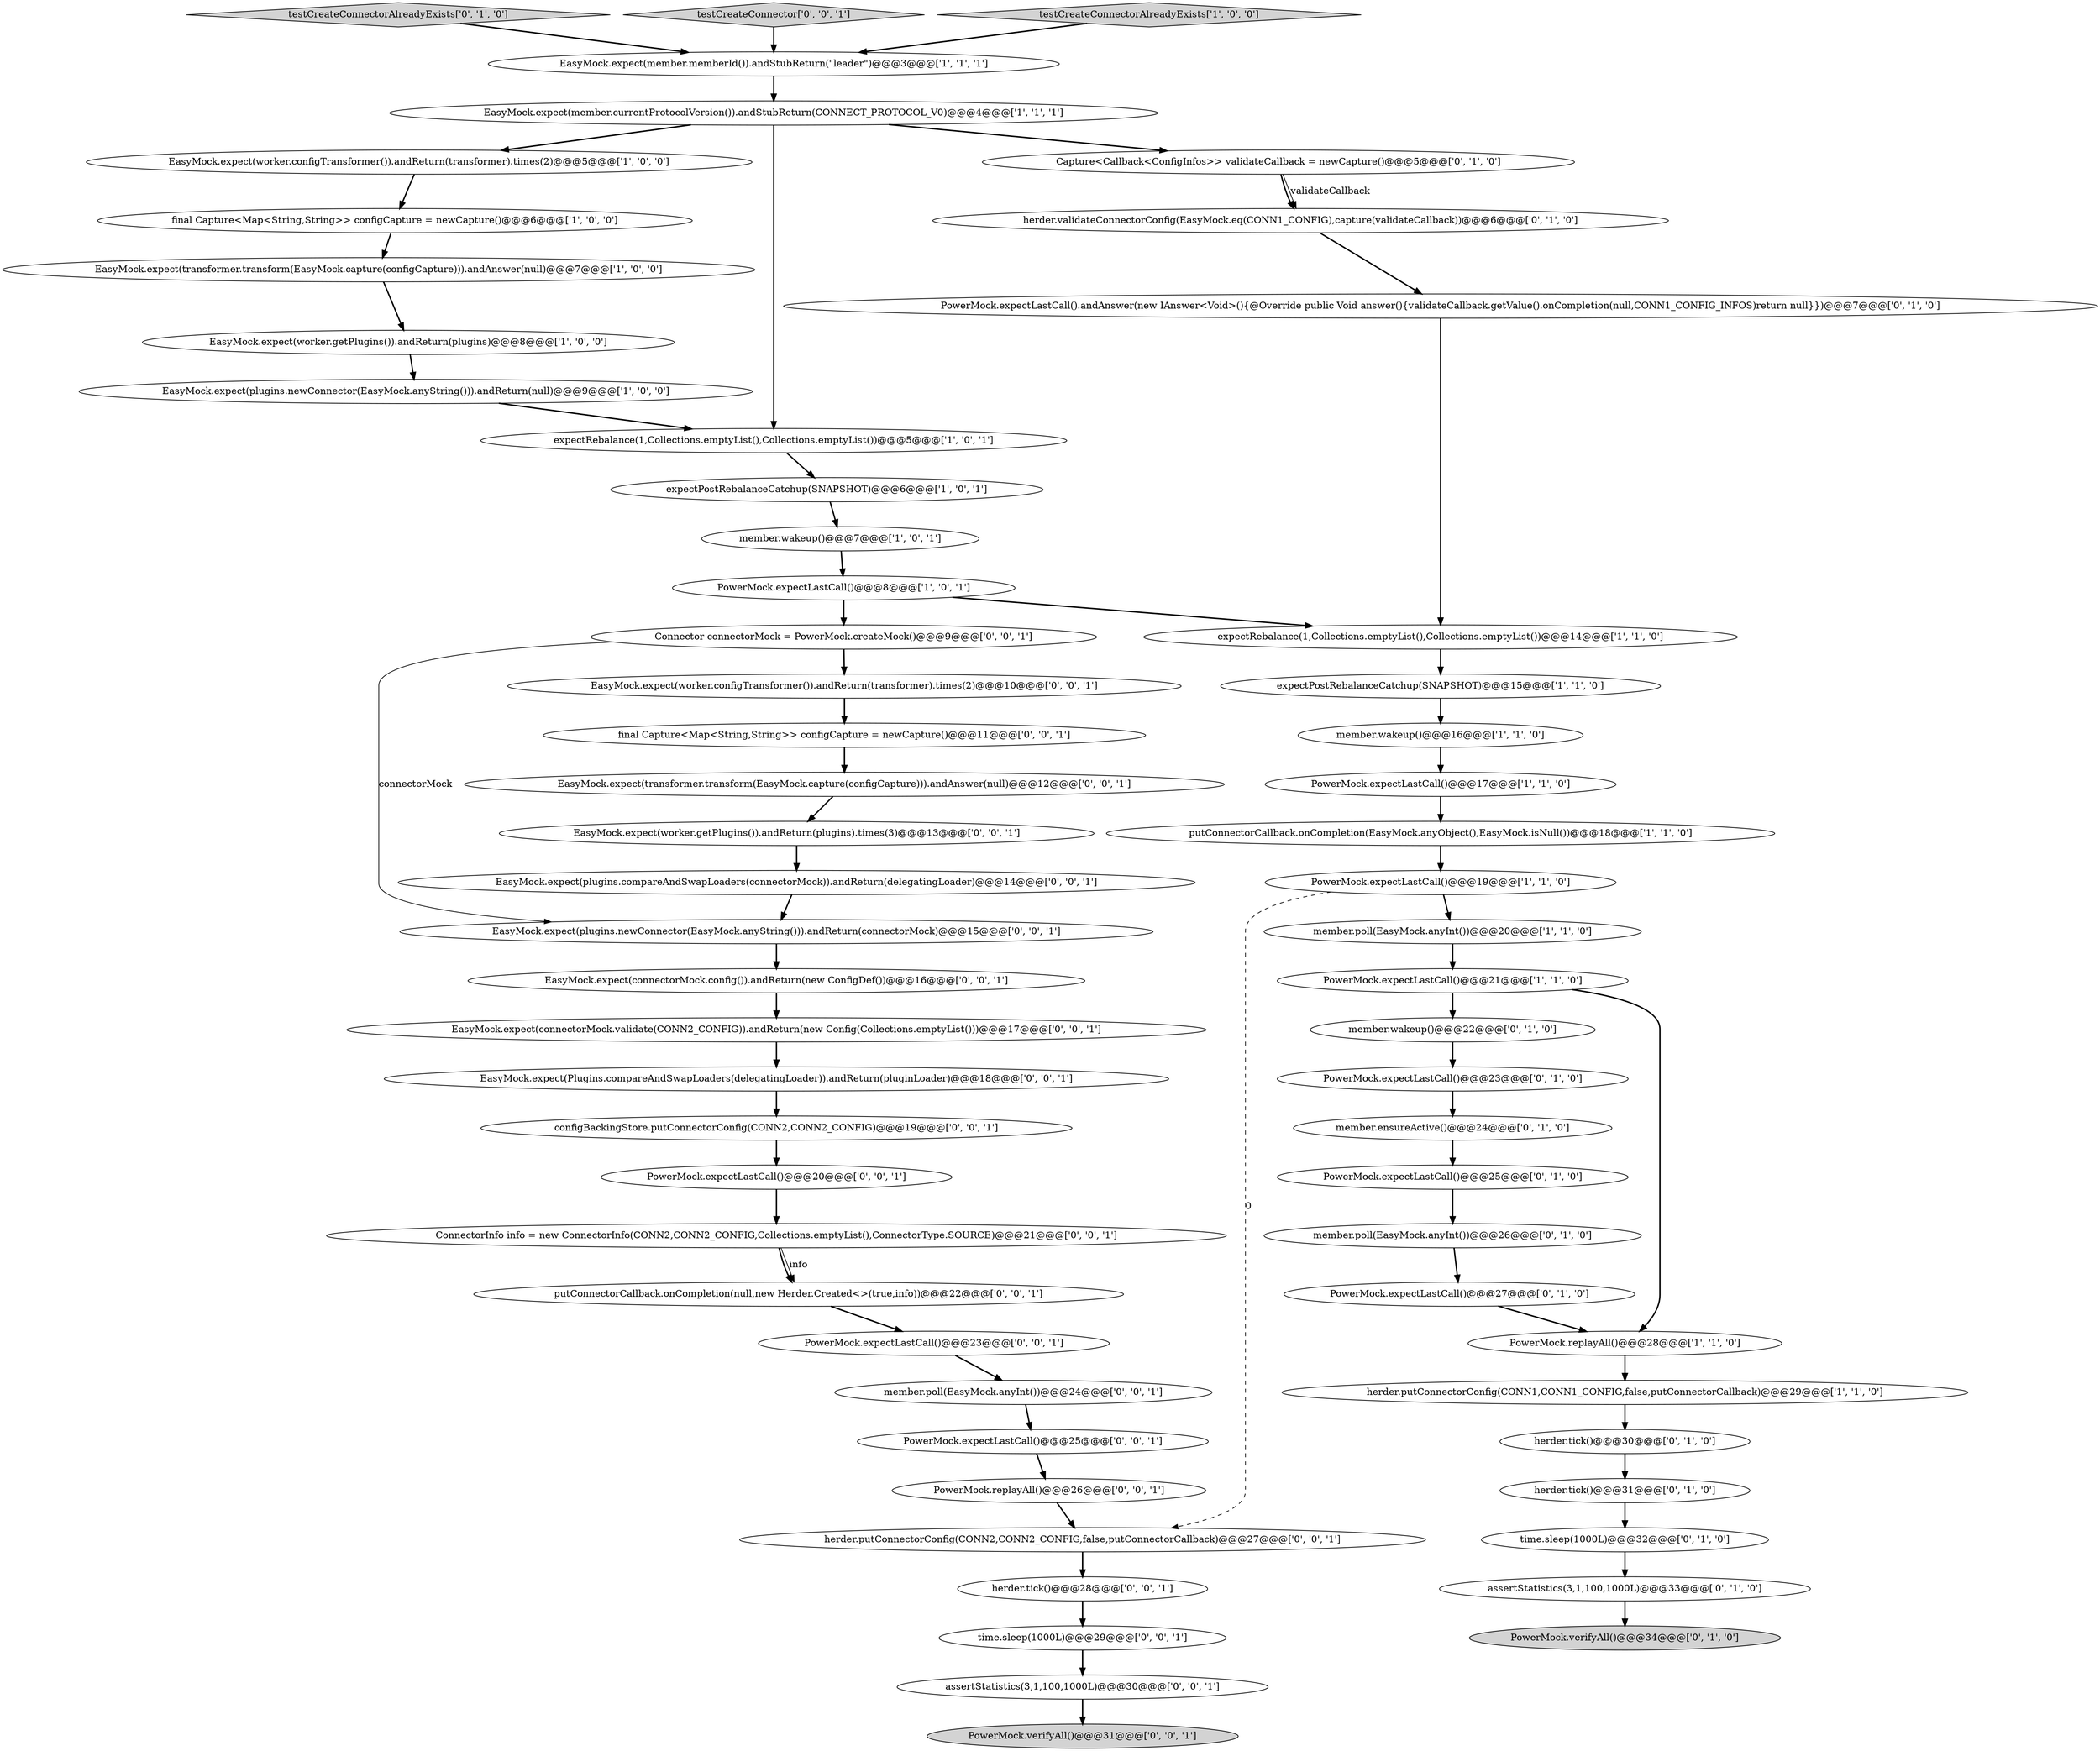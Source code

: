 digraph {
14 [style = filled, label = "putConnectorCallback.onCompletion(EasyMock.anyObject(),EasyMock.isNull())@@@18@@@['1', '1', '0']", fillcolor = white, shape = ellipse image = "AAA0AAABBB1BBB"];
33 [style = filled, label = "member.wakeup()@@@22@@@['0', '1', '0']", fillcolor = white, shape = ellipse image = "AAA1AAABBB2BBB"];
46 [style = filled, label = "EasyMock.expect(worker.configTransformer()).andReturn(transformer).times(2)@@@10@@@['0', '0', '1']", fillcolor = white, shape = ellipse image = "AAA0AAABBB3BBB"];
48 [style = filled, label = "PowerMock.expectLastCall()@@@23@@@['0', '0', '1']", fillcolor = white, shape = ellipse image = "AAA0AAABBB3BBB"];
44 [style = filled, label = "member.poll(EasyMock.anyInt())@@@24@@@['0', '0', '1']", fillcolor = white, shape = ellipse image = "AAA0AAABBB3BBB"];
43 [style = filled, label = "Connector connectorMock = PowerMock.createMock()@@@9@@@['0', '0', '1']", fillcolor = white, shape = ellipse image = "AAA0AAABBB3BBB"];
12 [style = filled, label = "expectRebalance(1,Collections.emptyList(),Collections.emptyList())@@@5@@@['1', '0', '1']", fillcolor = white, shape = ellipse image = "AAA0AAABBB1BBB"];
60 [style = filled, label = "herder.tick()@@@28@@@['0', '0', '1']", fillcolor = white, shape = ellipse image = "AAA0AAABBB3BBB"];
22 [style = filled, label = "member.poll(EasyMock.anyInt())@@@26@@@['0', '1', '0']", fillcolor = white, shape = ellipse image = "AAA1AAABBB2BBB"];
25 [style = filled, label = "time.sleep(1000L)@@@32@@@['0', '1', '0']", fillcolor = white, shape = ellipse image = "AAA0AAABBB2BBB"];
30 [style = filled, label = "testCreateConnectorAlreadyExists['0', '1', '0']", fillcolor = lightgray, shape = diamond image = "AAA0AAABBB2BBB"];
8 [style = filled, label = "EasyMock.expect(worker.configTransformer()).andReturn(transformer).times(2)@@@5@@@['1', '0', '0']", fillcolor = white, shape = ellipse image = "AAA0AAABBB1BBB"];
47 [style = filled, label = "PowerMock.verifyAll()@@@31@@@['0', '0', '1']", fillcolor = lightgray, shape = ellipse image = "AAA0AAABBB3BBB"];
34 [style = filled, label = "PowerMock.expectLastCall()@@@23@@@['0', '1', '0']", fillcolor = white, shape = ellipse image = "AAA1AAABBB2BBB"];
59 [style = filled, label = "PowerMock.expectLastCall()@@@20@@@['0', '0', '1']", fillcolor = white, shape = ellipse image = "AAA0AAABBB3BBB"];
52 [style = filled, label = "PowerMock.replayAll()@@@26@@@['0', '0', '1']", fillcolor = white, shape = ellipse image = "AAA0AAABBB3BBB"];
20 [style = filled, label = "expectRebalance(1,Collections.emptyList(),Collections.emptyList())@@@14@@@['1', '1', '0']", fillcolor = white, shape = ellipse image = "AAA0AAABBB1BBB"];
58 [style = filled, label = "final Capture<Map<String,String>> configCapture = newCapture()@@@11@@@['0', '0', '1']", fillcolor = white, shape = ellipse image = "AAA0AAABBB3BBB"];
35 [style = filled, label = "herder.tick()@@@30@@@['0', '1', '0']", fillcolor = white, shape = ellipse image = "AAA0AAABBB2BBB"];
19 [style = filled, label = "PowerMock.replayAll()@@@28@@@['1', '1', '0']", fillcolor = white, shape = ellipse image = "AAA0AAABBB1BBB"];
1 [style = filled, label = "expectPostRebalanceCatchup(SNAPSHOT)@@@15@@@['1', '1', '0']", fillcolor = white, shape = ellipse image = "AAA0AAABBB1BBB"];
5 [style = filled, label = "PowerMock.expectLastCall()@@@8@@@['1', '0', '1']", fillcolor = white, shape = ellipse image = "AAA0AAABBB1BBB"];
26 [style = filled, label = "assertStatistics(3,1,100,1000L)@@@33@@@['0', '1', '0']", fillcolor = white, shape = ellipse image = "AAA0AAABBB2BBB"];
18 [style = filled, label = "herder.putConnectorConfig(CONN1,CONN1_CONFIG,false,putConnectorCallback)@@@29@@@['1', '1', '0']", fillcolor = white, shape = ellipse image = "AAA0AAABBB1BBB"];
55 [style = filled, label = "testCreateConnector['0', '0', '1']", fillcolor = lightgray, shape = diamond image = "AAA0AAABBB3BBB"];
28 [style = filled, label = "PowerMock.expectLastCall()@@@27@@@['0', '1', '0']", fillcolor = white, shape = ellipse image = "AAA1AAABBB2BBB"];
56 [style = filled, label = "EasyMock.expect(worker.getPlugins()).andReturn(plugins).times(3)@@@13@@@['0', '0', '1']", fillcolor = white, shape = ellipse image = "AAA0AAABBB3BBB"];
7 [style = filled, label = "PowerMock.expectLastCall()@@@17@@@['1', '1', '0']", fillcolor = white, shape = ellipse image = "AAA0AAABBB1BBB"];
11 [style = filled, label = "PowerMock.expectLastCall()@@@19@@@['1', '1', '0']", fillcolor = white, shape = ellipse image = "AAA0AAABBB1BBB"];
29 [style = filled, label = "Capture<Callback<ConfigInfos>> validateCallback = newCapture()@@@5@@@['0', '1', '0']", fillcolor = white, shape = ellipse image = "AAA0AAABBB2BBB"];
31 [style = filled, label = "PowerMock.expectLastCall()@@@25@@@['0', '1', '0']", fillcolor = white, shape = ellipse image = "AAA1AAABBB2BBB"];
39 [style = filled, label = "configBackingStore.putConnectorConfig(CONN2,CONN2_CONFIG)@@@19@@@['0', '0', '1']", fillcolor = white, shape = ellipse image = "AAA0AAABBB3BBB"];
42 [style = filled, label = "ConnectorInfo info = new ConnectorInfo(CONN2,CONN2_CONFIG,Collections.emptyList(),ConnectorType.SOURCE)@@@21@@@['0', '0', '1']", fillcolor = white, shape = ellipse image = "AAA0AAABBB3BBB"];
21 [style = filled, label = "EasyMock.expect(member.currentProtocolVersion()).andStubReturn(CONNECT_PROTOCOL_V0)@@@4@@@['1', '1', '1']", fillcolor = white, shape = ellipse image = "AAA0AAABBB1BBB"];
17 [style = filled, label = "member.wakeup()@@@16@@@['1', '1', '0']", fillcolor = white, shape = ellipse image = "AAA0AAABBB1BBB"];
40 [style = filled, label = "time.sleep(1000L)@@@29@@@['0', '0', '1']", fillcolor = white, shape = ellipse image = "AAA0AAABBB3BBB"];
32 [style = filled, label = "member.ensureActive()@@@24@@@['0', '1', '0']", fillcolor = white, shape = ellipse image = "AAA1AAABBB2BBB"];
38 [style = filled, label = "EasyMock.expect(plugins.newConnector(EasyMock.anyString())).andReturn(connectorMock)@@@15@@@['0', '0', '1']", fillcolor = white, shape = ellipse image = "AAA0AAABBB3BBB"];
6 [style = filled, label = "EasyMock.expect(member.memberId()).andStubReturn(\"leader\")@@@3@@@['1', '1', '1']", fillcolor = white, shape = ellipse image = "AAA0AAABBB1BBB"];
50 [style = filled, label = "EasyMock.expect(plugins.compareAndSwapLoaders(connectorMock)).andReturn(delegatingLoader)@@@14@@@['0', '0', '1']", fillcolor = white, shape = ellipse image = "AAA0AAABBB3BBB"];
3 [style = filled, label = "PowerMock.expectLastCall()@@@21@@@['1', '1', '0']", fillcolor = white, shape = ellipse image = "AAA0AAABBB1BBB"];
54 [style = filled, label = "putConnectorCallback.onCompletion(null,new Herder.Created<>(true,info))@@@22@@@['0', '0', '1']", fillcolor = white, shape = ellipse image = "AAA0AAABBB3BBB"];
13 [style = filled, label = "EasyMock.expect(worker.getPlugins()).andReturn(plugins)@@@8@@@['1', '0', '0']", fillcolor = white, shape = ellipse image = "AAA0AAABBB1BBB"];
4 [style = filled, label = "member.wakeup()@@@7@@@['1', '0', '1']", fillcolor = white, shape = ellipse image = "AAA0AAABBB1BBB"];
10 [style = filled, label = "expectPostRebalanceCatchup(SNAPSHOT)@@@6@@@['1', '0', '1']", fillcolor = white, shape = ellipse image = "AAA0AAABBB1BBB"];
45 [style = filled, label = "EasyMock.expect(connectorMock.validate(CONN2_CONFIG)).andReturn(new Config(Collections.emptyList()))@@@17@@@['0', '0', '1']", fillcolor = white, shape = ellipse image = "AAA0AAABBB3BBB"];
15 [style = filled, label = "testCreateConnectorAlreadyExists['1', '0', '0']", fillcolor = lightgray, shape = diamond image = "AAA0AAABBB1BBB"];
9 [style = filled, label = "EasyMock.expect(plugins.newConnector(EasyMock.anyString())).andReturn(null)@@@9@@@['1', '0', '0']", fillcolor = white, shape = ellipse image = "AAA0AAABBB1BBB"];
16 [style = filled, label = "final Capture<Map<String,String>> configCapture = newCapture()@@@6@@@['1', '0', '0']", fillcolor = white, shape = ellipse image = "AAA0AAABBB1BBB"];
36 [style = filled, label = "PowerMock.expectLastCall().andAnswer(new IAnswer<Void>(){@Override public Void answer(){validateCallback.getValue().onCompletion(null,CONN1_CONFIG_INFOS)return null}})@@@7@@@['0', '1', '0']", fillcolor = white, shape = ellipse image = "AAA0AAABBB2BBB"];
57 [style = filled, label = "assertStatistics(3,1,100,1000L)@@@30@@@['0', '0', '1']", fillcolor = white, shape = ellipse image = "AAA0AAABBB3BBB"];
41 [style = filled, label = "EasyMock.expect(transformer.transform(EasyMock.capture(configCapture))).andAnswer(null)@@@12@@@['0', '0', '1']", fillcolor = white, shape = ellipse image = "AAA0AAABBB3BBB"];
2 [style = filled, label = "member.poll(EasyMock.anyInt())@@@20@@@['1', '1', '0']", fillcolor = white, shape = ellipse image = "AAA0AAABBB1BBB"];
37 [style = filled, label = "PowerMock.expectLastCall()@@@25@@@['0', '0', '1']", fillcolor = white, shape = ellipse image = "AAA0AAABBB3BBB"];
53 [style = filled, label = "EasyMock.expect(Plugins.compareAndSwapLoaders(delegatingLoader)).andReturn(pluginLoader)@@@18@@@['0', '0', '1']", fillcolor = white, shape = ellipse image = "AAA0AAABBB3BBB"];
23 [style = filled, label = "herder.tick()@@@31@@@['0', '1', '0']", fillcolor = white, shape = ellipse image = "AAA1AAABBB2BBB"];
0 [style = filled, label = "EasyMock.expect(transformer.transform(EasyMock.capture(configCapture))).andAnswer(null)@@@7@@@['1', '0', '0']", fillcolor = white, shape = ellipse image = "AAA0AAABBB1BBB"];
51 [style = filled, label = "herder.putConnectorConfig(CONN2,CONN2_CONFIG,false,putConnectorCallback)@@@27@@@['0', '0', '1']", fillcolor = white, shape = ellipse image = "AAA0AAABBB3BBB"];
24 [style = filled, label = "PowerMock.verifyAll()@@@34@@@['0', '1', '0']", fillcolor = lightgray, shape = ellipse image = "AAA0AAABBB2BBB"];
27 [style = filled, label = "herder.validateConnectorConfig(EasyMock.eq(CONN1_CONFIG),capture(validateCallback))@@@6@@@['0', '1', '0']", fillcolor = white, shape = ellipse image = "AAA0AAABBB2BBB"];
49 [style = filled, label = "EasyMock.expect(connectorMock.config()).andReturn(new ConfigDef())@@@16@@@['0', '0', '1']", fillcolor = white, shape = ellipse image = "AAA0AAABBB3BBB"];
8->16 [style = bold, label=""];
40->57 [style = bold, label=""];
26->24 [style = bold, label=""];
29->27 [style = bold, label=""];
23->25 [style = bold, label=""];
50->38 [style = bold, label=""];
46->58 [style = bold, label=""];
49->45 [style = bold, label=""];
42->54 [style = bold, label=""];
57->47 [style = bold, label=""];
36->20 [style = bold, label=""];
43->38 [style = solid, label="connectorMock"];
43->46 [style = bold, label=""];
38->49 [style = bold, label=""];
4->5 [style = bold, label=""];
25->26 [style = bold, label=""];
16->0 [style = bold, label=""];
33->34 [style = bold, label=""];
28->19 [style = bold, label=""];
31->22 [style = bold, label=""];
5->43 [style = bold, label=""];
21->8 [style = bold, label=""];
37->52 [style = bold, label=""];
48->44 [style = bold, label=""];
60->40 [style = bold, label=""];
42->54 [style = solid, label="info"];
0->13 [style = bold, label=""];
14->11 [style = bold, label=""];
58->41 [style = bold, label=""];
21->29 [style = bold, label=""];
15->6 [style = bold, label=""];
11->2 [style = bold, label=""];
20->1 [style = bold, label=""];
21->12 [style = bold, label=""];
51->60 [style = bold, label=""];
45->53 [style = bold, label=""];
2->3 [style = bold, label=""];
7->14 [style = bold, label=""];
41->56 [style = bold, label=""];
6->21 [style = bold, label=""];
44->37 [style = bold, label=""];
11->51 [style = dashed, label="0"];
12->10 [style = bold, label=""];
27->36 [style = bold, label=""];
52->51 [style = bold, label=""];
29->27 [style = solid, label="validateCallback"];
10->4 [style = bold, label=""];
32->31 [style = bold, label=""];
30->6 [style = bold, label=""];
55->6 [style = bold, label=""];
22->28 [style = bold, label=""];
3->19 [style = bold, label=""];
5->20 [style = bold, label=""];
1->17 [style = bold, label=""];
54->48 [style = bold, label=""];
35->23 [style = bold, label=""];
59->42 [style = bold, label=""];
13->9 [style = bold, label=""];
17->7 [style = bold, label=""];
53->39 [style = bold, label=""];
19->18 [style = bold, label=""];
18->35 [style = bold, label=""];
39->59 [style = bold, label=""];
9->12 [style = bold, label=""];
3->33 [style = bold, label=""];
34->32 [style = bold, label=""];
56->50 [style = bold, label=""];
}
